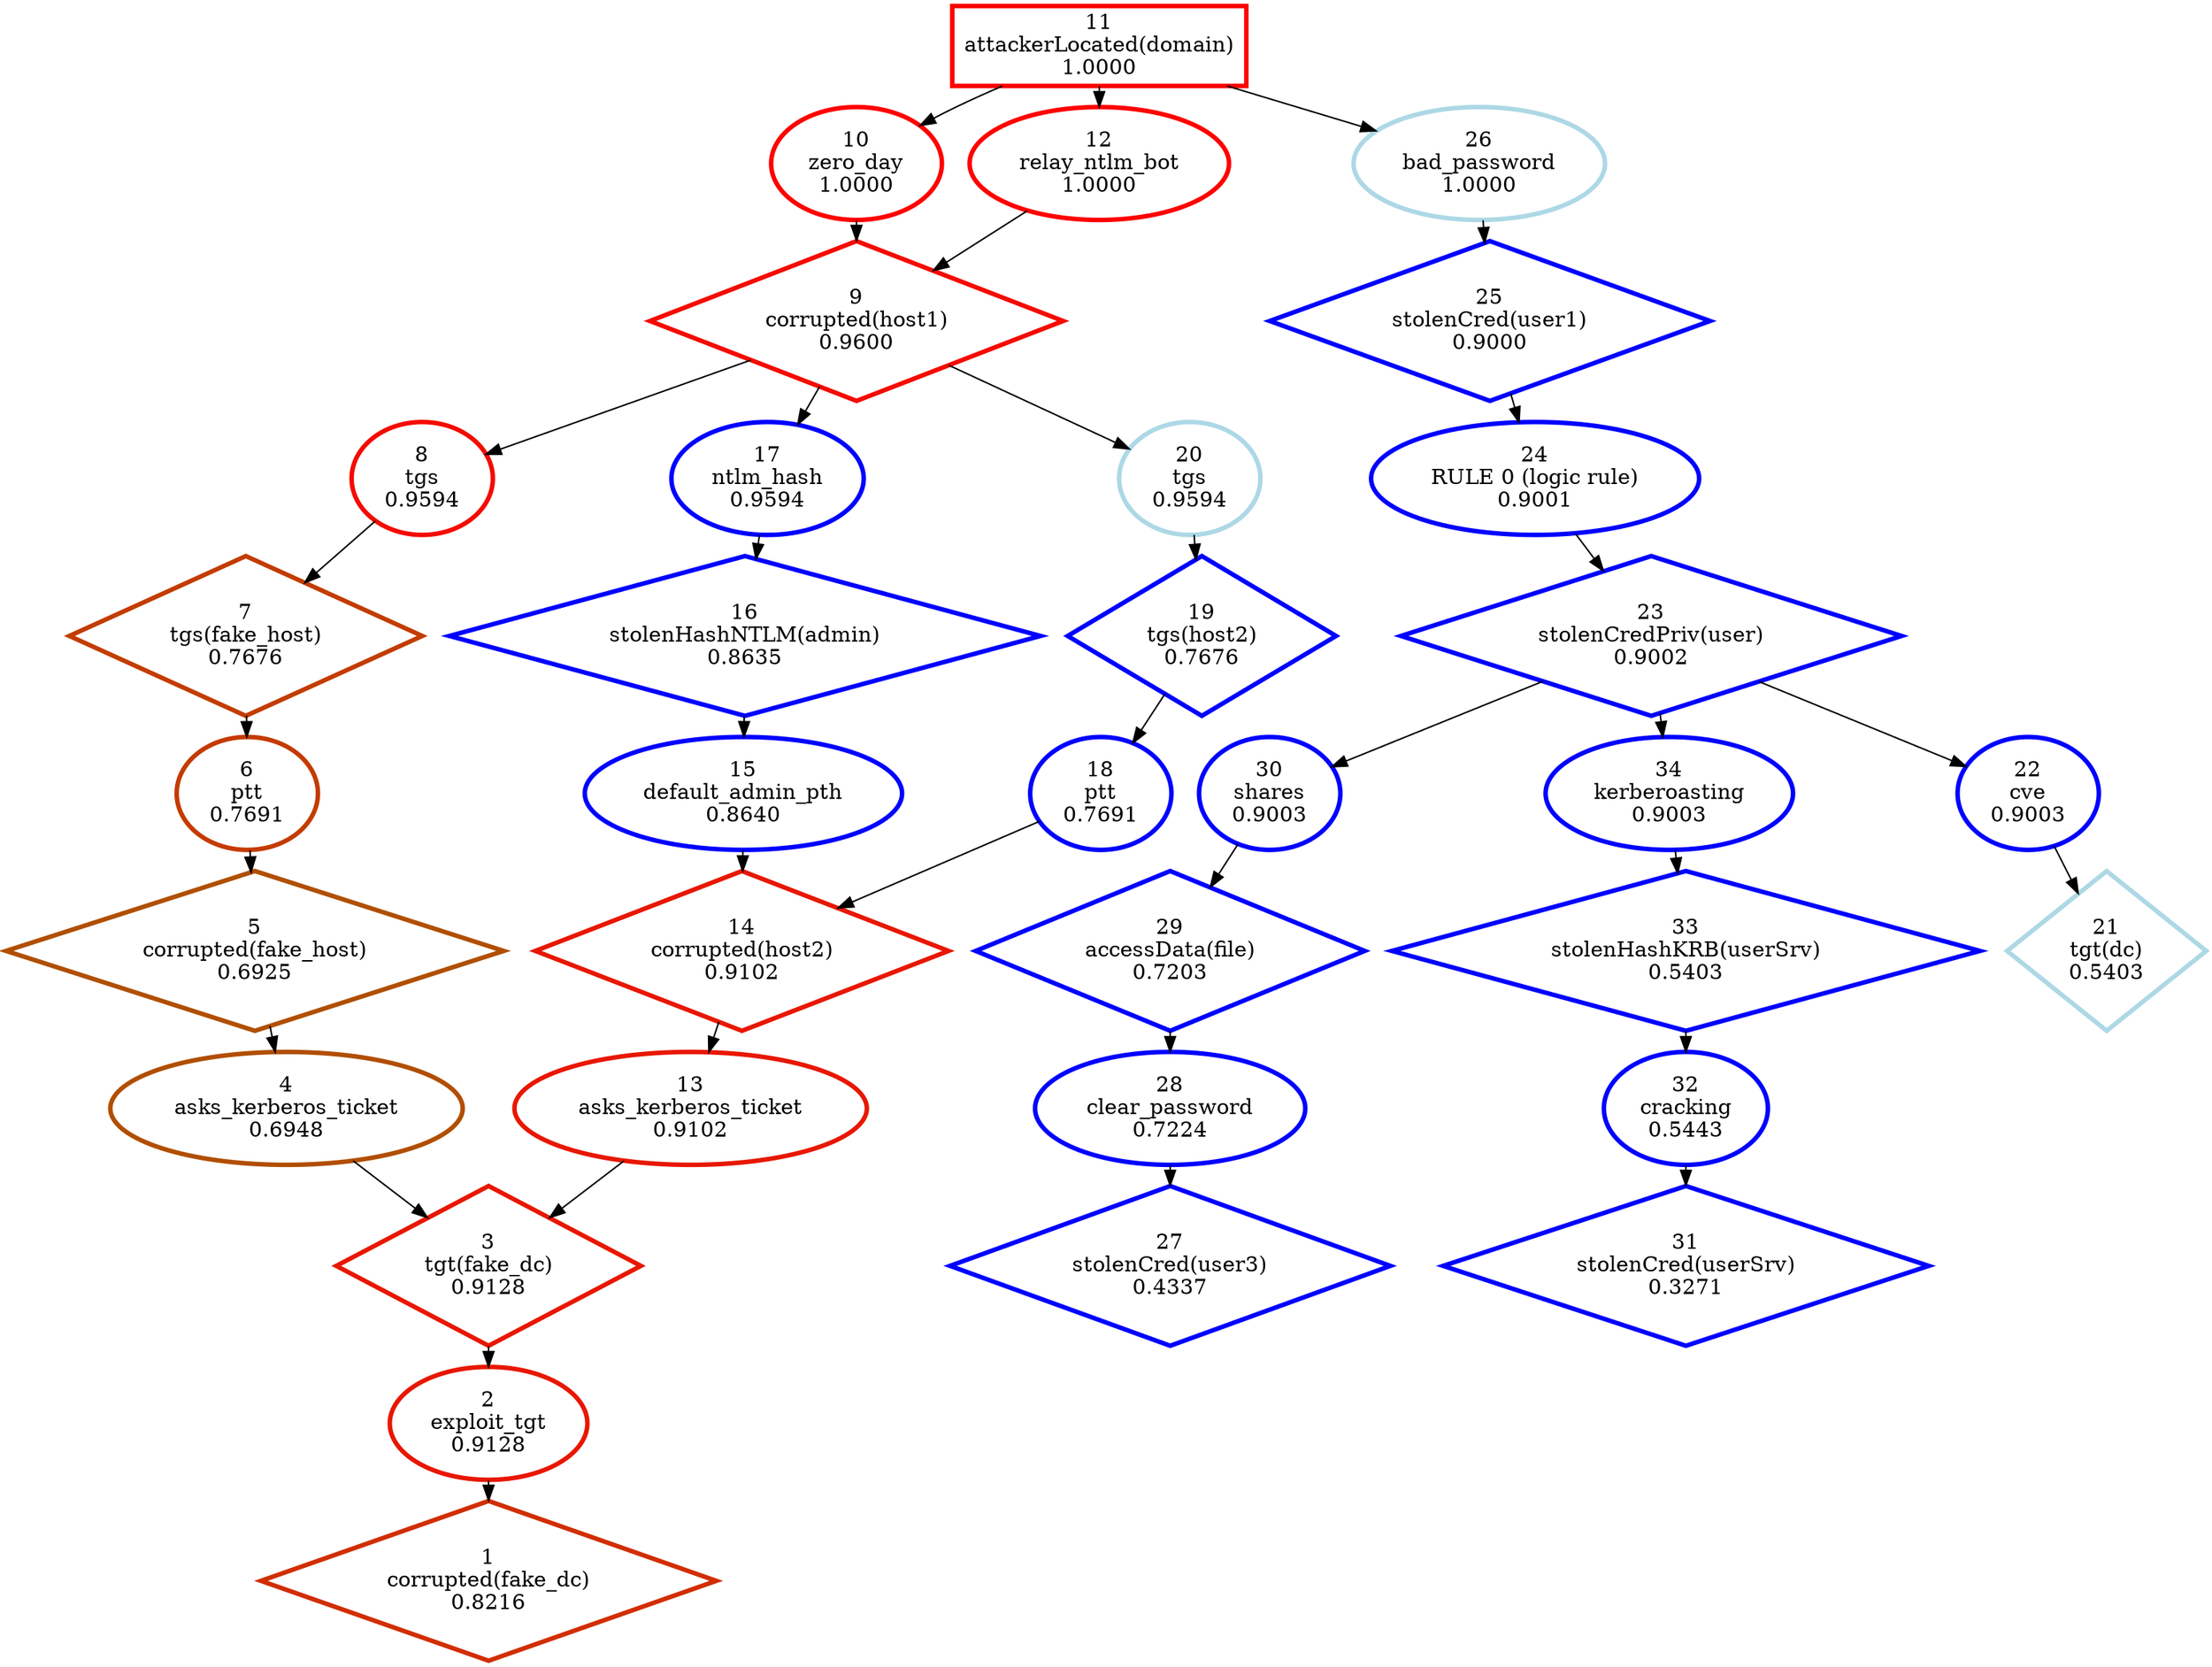 digraph G {
ranksep=0.2;
  "11" [label="11\nattackerLocated(domain)\n1.0000", color="#FE0100", penwidth=3, shape="box"];
  "10" [label="10\nzero_day\n1.0000", color="#FE0100", penwidth=3, shape="ellipse"];
  "9" [label="9\ncorrupted(host1)\n0.9600", color="#F40B00", penwidth=3, shape="diamond"];
  "12" [label="12\nrelay_ntlm_bot\n1.0000", color="#FE0100", penwidth=3, shape="ellipse"];
  "8" [label="8\ntgs\n0.9594", color="#F40B00", penwidth=3, shape="ellipse"];
  "7" [label="7\ntgs(fake_host)\n0.7676", color="#C33C00", penwidth=3, shape="diamond"];
  "6" [label="6\nptt\n0.7691", color="#C43B00", penwidth=3, shape="ellipse"];
  "5" [label="5\ncorrupted(fake_host)\n0.6925", color="#B04F00", penwidth=3, shape="diamond"];
  "4" [label="4\nasks_kerberos_ticket\n0.6948", color="#B14E00", penwidth=3, shape="ellipse"];
  "3" [label="3\ntgt(fake_dc)\n0.9128", color="#E81700", penwidth=3, shape="diamond"];
  "17" [label="17\nntlm_hash\n0.9594", color="blue", penwidth=3, shape="ellipse"];
  "16" [label="16\nstolenHashNTLM(admin)\n0.8635", color="blue", penwidth=3, shape="diamond"];
  "15" [label="15\ndefault_admin_pth\n0.8640", color="blue", penwidth=3, shape="ellipse"];
  "14" [label="14\ncorrupted(host2)\n0.9102", color="#E81700", penwidth=3, shape="diamond"];
  "20" [label="20\ntgs\n0.9594", color="lightblue", penwidth=3, shape="ellipse"];
  "19" [label="19\ntgs(host2)\n0.7676", color="blue", penwidth=3, shape="diamond"];
  "18" [label="18\nptt\n0.7691", color="blue", penwidth=3, shape="ellipse"];
  "13" [label="13\nasks_kerberos_ticket\n0.9102", color="#E81700", penwidth=3, shape="ellipse"];
  "2" [label="2\nexploit_tgt\n0.9128", color="#E81700", penwidth=3, shape="ellipse"];
  "1" [label="1\ncorrupted(fake_dc)\n0.8216", color="#D12E00", penwidth=3, shape="diamond"];
  "26" [label="26\nbad_password\n1.0000", color="lightblue", penwidth=3, shape="ellipse"];
  "25" [label="25\nstolenCred(user1)\n0.9000", color="blue", penwidth=3, shape="diamond"];
  "24" [label="24\nRULE 0 (logic rule)\n0.9001", color="blue", penwidth=3, shape="ellipse"];
  "23" [label="23\nstolenCredPriv(user)\n0.9002", color="blue", penwidth=3, shape="diamond"];
  "30" [label="30\nshares\n0.9003", color="blue", penwidth=3, shape="ellipse"];
  "29" [label="29\naccessData(file)\n0.7203", color="blue", penwidth=3, shape="diamond"];
  "28" [label="28\nclear_password\n0.7224", color="blue", penwidth=3, shape="ellipse"];
  "27" [label="27\nstolenCred(user3)\n0.4337", color="blue", penwidth=3, shape="diamond"];
  "34" [label="34\nkerberoasting\n0.9003", color="blue", penwidth=3, shape="ellipse"];
  "33" [label="33\nstolenHashKRB(userSrv)\n0.5403", color="blue", penwidth=3, shape="diamond"];
  "32" [label="32\ncracking\n0.5443", color="blue", penwidth=3, shape="ellipse"];
  "31" [label="31\nstolenCred(userSrv)\n0.3271", color="blue", penwidth=3, shape="diamond"];
  "22" [label="22\ncve\n0.9003", color="blue", penwidth=3, shape="ellipse"];
  "21" [label="21\ntgt(dc)\n0.5403", color="lightblue", penwidth=3, shape="diamond"];
  "11" -> "10";
  "11" -> "12";
  "11" -> "26";
  "10" -> "9";
  "9" -> "8";
  "9" -> "17";
  "9" -> "20";
  "12" -> "9";
  "8" -> "7";
  "7" -> "6";
  "6" -> "5";
  "5" -> "4";
  "4" -> "3";
  "3" -> "2";
  "17" -> "16";
  "16" -> "15";
  "15" -> "14";
  "14" -> "13";
  "20" -> "19";
  "19" -> "18";
  "18" -> "14";
  "13" -> "3";
  "2" -> "1";
  "26" -> "25";
  "25" -> "24";
  "24" -> "23";
  "23" -> "30";
  "23" -> "34";
  "23" -> "22";
  "30" -> "29";
  "29" -> "28";
  "28" -> "27";
  "34" -> "33";
  "33" -> "32";
  "32" -> "31";
  "22" -> "21";
}